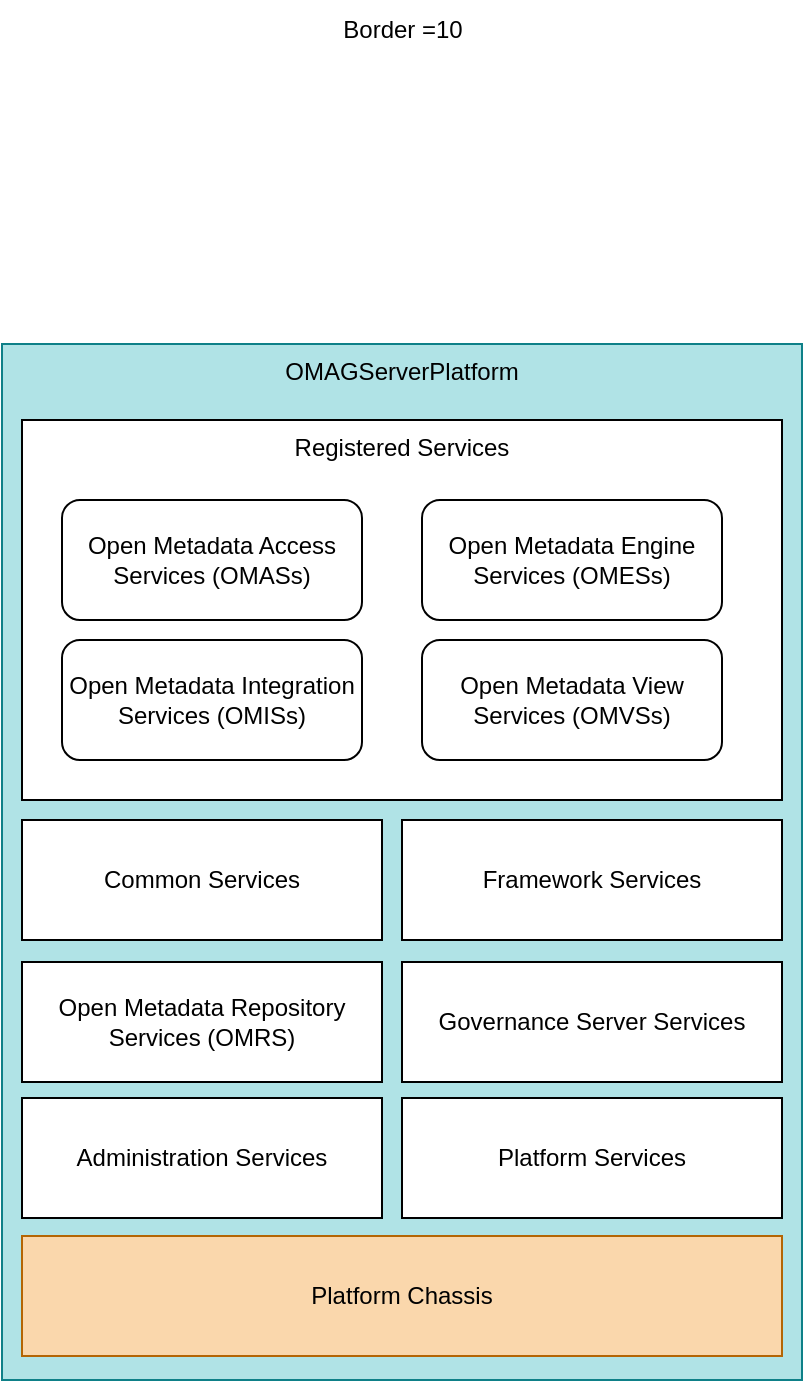 <mxfile version="21.1.2" type="device">
  <diagram id="9n8iXTs6fCy3IT47IccP" name="structure">
    <mxGraphModel dx="1194" dy="775" grid="1" gridSize="10" guides="1" tooltips="1" connect="1" arrows="1" fold="1" page="1" pageScale="1" pageWidth="827" pageHeight="1169" math="0" shadow="0">
      <root>
        <mxCell id="0" />
        <mxCell id="1" parent="0" />
        <mxCell id="5pINv8osB3MnGGa4mzIO-1" value="OMAGServerPlatform" style="rounded=0;whiteSpace=wrap;html=1;verticalAlign=top;fillColor=#b0e3e6;strokeColor=#0e8088;" parent="1" vertex="1">
          <mxGeometry x="30" y="212" width="400" height="518" as="geometry" />
        </mxCell>
        <mxCell id="5pINv8osB3MnGGa4mzIO-2" value="Platform Chassis" style="rounded=0;whiteSpace=wrap;html=1;fillColor=#fad7ac;strokeColor=#b46504;" parent="1" vertex="1">
          <mxGeometry x="40" y="658" width="380" height="60" as="geometry" />
        </mxCell>
        <mxCell id="5pINv8osB3MnGGa4mzIO-3" value="Open Metadata Repository Services (OMRS)" style="rounded=0;whiteSpace=wrap;html=1;" parent="1" vertex="1">
          <mxGeometry x="40" y="521" width="180" height="60" as="geometry" />
        </mxCell>
        <mxCell id="5pINv8osB3MnGGa4mzIO-4" value="Framework Services" style="rounded=0;whiteSpace=wrap;html=1;" parent="1" vertex="1">
          <mxGeometry x="230" y="450" width="190" height="60" as="geometry" />
        </mxCell>
        <mxCell id="5pINv8osB3MnGGa4mzIO-5" value="Governance Server Services" style="rounded=0;whiteSpace=wrap;html=1;" parent="1" vertex="1">
          <mxGeometry x="230" y="521" width="190" height="60" as="geometry" />
        </mxCell>
        <mxCell id="5pINv8osB3MnGGa4mzIO-9" value="Registered Services" style="rounded=0;whiteSpace=wrap;html=1;verticalAlign=top;" parent="1" vertex="1">
          <mxGeometry x="40" y="250" width="380" height="190" as="geometry" />
        </mxCell>
        <mxCell id="5pINv8osB3MnGGa4mzIO-10" value="Administration Services" style="rounded=0;whiteSpace=wrap;html=1;" parent="1" vertex="1">
          <mxGeometry x="40" y="589" width="180" height="60" as="geometry" />
        </mxCell>
        <mxCell id="5pINv8osB3MnGGa4mzIO-11" value="Platform Services" style="rounded=0;whiteSpace=wrap;html=1;" parent="1" vertex="1">
          <mxGeometry x="230" y="589" width="190" height="60" as="geometry" />
        </mxCell>
        <mxCell id="tQW9GtEJ1VcCBCQTBOvx-1" value="Open Metadata Access Services (OMASs)" style="rounded=1;whiteSpace=wrap;html=1;" parent="1" vertex="1">
          <mxGeometry x="60" y="290" width="150" height="60" as="geometry" />
        </mxCell>
        <mxCell id="tQW9GtEJ1VcCBCQTBOvx-2" value="Open Metadata Engine Services (OMESs)" style="rounded=1;whiteSpace=wrap;html=1;" parent="1" vertex="1">
          <mxGeometry x="240" y="290" width="150" height="60" as="geometry" />
        </mxCell>
        <mxCell id="tQW9GtEJ1VcCBCQTBOvx-3" value="Open Metadata Integration Services (OMISs)" style="rounded=1;whiteSpace=wrap;html=1;" parent="1" vertex="1">
          <mxGeometry x="60" y="360" width="150" height="60" as="geometry" />
        </mxCell>
        <mxCell id="tQW9GtEJ1VcCBCQTBOvx-4" value="Open Metadata View Services (OMVSs)" style="rounded=1;whiteSpace=wrap;html=1;" parent="1" vertex="1">
          <mxGeometry x="240" y="360" width="150" height="60" as="geometry" />
        </mxCell>
        <mxCell id="-xZDKtd2q0-F_WubDvb--1" value="Border =10" style="text;html=1;align=center;verticalAlign=middle;resizable=0;points=[];autosize=1;strokeColor=none;fillColor=none;" parent="1" vertex="1">
          <mxGeometry x="190" y="40" width="80" height="30" as="geometry" />
        </mxCell>
        <mxCell id="T3H8PeGoGKEwfS6NKueg-1" value="Common Services" style="rounded=0;whiteSpace=wrap;html=1;" parent="1" vertex="1">
          <mxGeometry x="40" y="450" width="180" height="60" as="geometry" />
        </mxCell>
      </root>
    </mxGraphModel>
  </diagram>
</mxfile>
